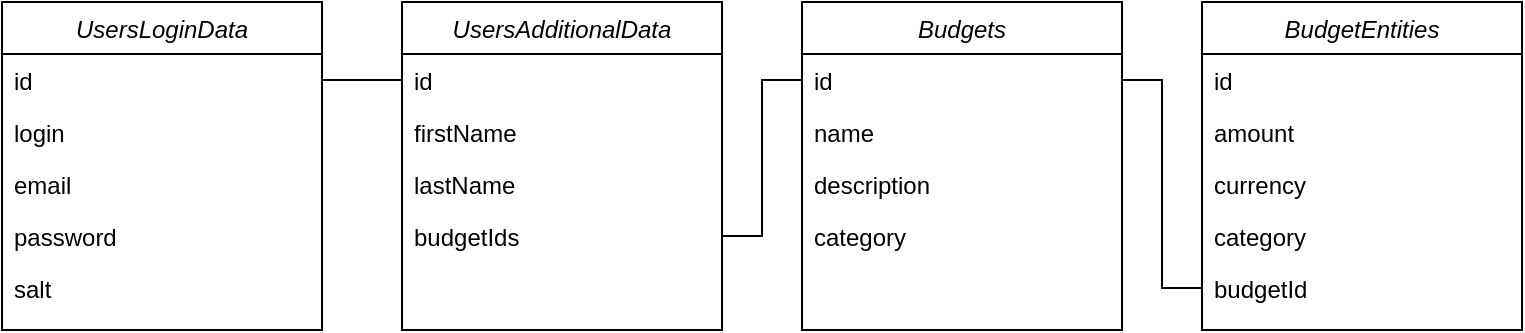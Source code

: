 <mxfile version="22.0.4" type="github">
  <diagram id="C5RBs43oDa-KdzZeNtuy" name="Page-1">
    <mxGraphModel dx="472" dy="740" grid="1" gridSize="10" guides="1" tooltips="1" connect="1" arrows="1" fold="1" page="1" pageScale="1" pageWidth="827" pageHeight="1169" math="0" shadow="0">
      <root>
        <mxCell id="WIyWlLk6GJQsqaUBKTNV-0" />
        <mxCell id="WIyWlLk6GJQsqaUBKTNV-1" parent="WIyWlLk6GJQsqaUBKTNV-0" />
        <mxCell id="s1AN9gt7SxBuQWO7JdoI-0" value="UsersLoginData" style="swimlane;fontStyle=2;align=center;verticalAlign=top;childLayout=stackLayout;horizontal=1;startSize=26;horizontalStack=0;resizeParent=1;resizeLast=0;collapsible=1;marginBottom=0;rounded=0;shadow=0;strokeWidth=1;" vertex="1" parent="WIyWlLk6GJQsqaUBKTNV-1">
          <mxGeometry x="40" y="40" width="160" height="164" as="geometry">
            <mxRectangle x="230" y="140" width="160" height="26" as="alternateBounds" />
          </mxGeometry>
        </mxCell>
        <mxCell id="s1AN9gt7SxBuQWO7JdoI-1" value="id" style="text;align=left;verticalAlign=top;spacingLeft=4;spacingRight=4;overflow=hidden;rotatable=0;points=[[0,0.5],[1,0.5]];portConstraint=eastwest;" vertex="1" parent="s1AN9gt7SxBuQWO7JdoI-0">
          <mxGeometry y="26" width="160" height="26" as="geometry" />
        </mxCell>
        <mxCell id="s1AN9gt7SxBuQWO7JdoI-2" value="login " style="text;align=left;verticalAlign=top;spacingLeft=4;spacingRight=4;overflow=hidden;rotatable=0;points=[[0,0.5],[1,0.5]];portConstraint=eastwest;rounded=0;shadow=0;html=0;" vertex="1" parent="s1AN9gt7SxBuQWO7JdoI-0">
          <mxGeometry y="52" width="160" height="26" as="geometry" />
        </mxCell>
        <mxCell id="s1AN9gt7SxBuQWO7JdoI-3" value="email" style="text;align=left;verticalAlign=top;spacingLeft=4;spacingRight=4;overflow=hidden;rotatable=0;points=[[0,0.5],[1,0.5]];portConstraint=eastwest;rounded=0;shadow=0;html=0;" vertex="1" parent="s1AN9gt7SxBuQWO7JdoI-0">
          <mxGeometry y="78" width="160" height="26" as="geometry" />
        </mxCell>
        <mxCell id="s1AN9gt7SxBuQWO7JdoI-6" value="password" style="text;align=left;verticalAlign=top;spacingLeft=4;spacingRight=4;overflow=hidden;rotatable=0;points=[[0,0.5],[1,0.5]];portConstraint=eastwest;rounded=0;shadow=0;html=0;" vertex="1" parent="s1AN9gt7SxBuQWO7JdoI-0">
          <mxGeometry y="104" width="160" height="26" as="geometry" />
        </mxCell>
        <mxCell id="s1AN9gt7SxBuQWO7JdoI-7" value="salt" style="text;align=left;verticalAlign=top;spacingLeft=4;spacingRight=4;overflow=hidden;rotatable=0;points=[[0,0.5],[1,0.5]];portConstraint=eastwest;rounded=0;shadow=0;html=0;" vertex="1" parent="s1AN9gt7SxBuQWO7JdoI-0">
          <mxGeometry y="130" width="160" height="26" as="geometry" />
        </mxCell>
        <mxCell id="s1AN9gt7SxBuQWO7JdoI-8" value="UsersAdditionalData" style="swimlane;fontStyle=2;align=center;verticalAlign=top;childLayout=stackLayout;horizontal=1;startSize=26;horizontalStack=0;resizeParent=1;resizeLast=0;collapsible=1;marginBottom=0;rounded=0;shadow=0;strokeWidth=1;" vertex="1" parent="WIyWlLk6GJQsqaUBKTNV-1">
          <mxGeometry x="240" y="40" width="160" height="164" as="geometry">
            <mxRectangle x="230" y="140" width="160" height="26" as="alternateBounds" />
          </mxGeometry>
        </mxCell>
        <mxCell id="s1AN9gt7SxBuQWO7JdoI-9" value="id" style="text;align=left;verticalAlign=top;spacingLeft=4;spacingRight=4;overflow=hidden;rotatable=0;points=[[0,0.5],[1,0.5]];portConstraint=eastwest;" vertex="1" parent="s1AN9gt7SxBuQWO7JdoI-8">
          <mxGeometry y="26" width="160" height="26" as="geometry" />
        </mxCell>
        <mxCell id="s1AN9gt7SxBuQWO7JdoI-10" value="firstName" style="text;align=left;verticalAlign=top;spacingLeft=4;spacingRight=4;overflow=hidden;rotatable=0;points=[[0,0.5],[1,0.5]];portConstraint=eastwest;rounded=0;shadow=0;html=0;" vertex="1" parent="s1AN9gt7SxBuQWO7JdoI-8">
          <mxGeometry y="52" width="160" height="26" as="geometry" />
        </mxCell>
        <mxCell id="s1AN9gt7SxBuQWO7JdoI-11" value="lastName" style="text;align=left;verticalAlign=top;spacingLeft=4;spacingRight=4;overflow=hidden;rotatable=0;points=[[0,0.5],[1,0.5]];portConstraint=eastwest;rounded=0;shadow=0;html=0;" vertex="1" parent="s1AN9gt7SxBuQWO7JdoI-8">
          <mxGeometry y="78" width="160" height="26" as="geometry" />
        </mxCell>
        <mxCell id="s1AN9gt7SxBuQWO7JdoI-12" value="budgetIds" style="text;align=left;verticalAlign=top;spacingLeft=4;spacingRight=4;overflow=hidden;rotatable=0;points=[[0,0.5],[1,0.5]];portConstraint=eastwest;rounded=0;shadow=0;html=0;" vertex="1" parent="s1AN9gt7SxBuQWO7JdoI-8">
          <mxGeometry y="104" width="160" height="26" as="geometry" />
        </mxCell>
        <mxCell id="s1AN9gt7SxBuQWO7JdoI-15" style="edgeStyle=orthogonalEdgeStyle;rounded=0;orthogonalLoop=1;jettySize=auto;html=1;exitX=0;exitY=0.5;exitDx=0;exitDy=0;endArrow=none;endFill=0;" edge="1" parent="WIyWlLk6GJQsqaUBKTNV-1" source="s1AN9gt7SxBuQWO7JdoI-9" target="s1AN9gt7SxBuQWO7JdoI-1">
          <mxGeometry relative="1" as="geometry" />
        </mxCell>
        <mxCell id="s1AN9gt7SxBuQWO7JdoI-16" value="BudgetEntities" style="swimlane;fontStyle=2;align=center;verticalAlign=top;childLayout=stackLayout;horizontal=1;startSize=26;horizontalStack=0;resizeParent=1;resizeLast=0;collapsible=1;marginBottom=0;rounded=0;shadow=0;strokeWidth=1;" vertex="1" parent="WIyWlLk6GJQsqaUBKTNV-1">
          <mxGeometry x="640" y="40" width="160" height="164" as="geometry">
            <mxRectangle x="230" y="140" width="160" height="26" as="alternateBounds" />
          </mxGeometry>
        </mxCell>
        <mxCell id="s1AN9gt7SxBuQWO7JdoI-17" value="id" style="text;align=left;verticalAlign=top;spacingLeft=4;spacingRight=4;overflow=hidden;rotatable=0;points=[[0,0.5],[1,0.5]];portConstraint=eastwest;" vertex="1" parent="s1AN9gt7SxBuQWO7JdoI-16">
          <mxGeometry y="26" width="160" height="26" as="geometry" />
        </mxCell>
        <mxCell id="s1AN9gt7SxBuQWO7JdoI-18" value="amount" style="text;align=left;verticalAlign=top;spacingLeft=4;spacingRight=4;overflow=hidden;rotatable=0;points=[[0,0.5],[1,0.5]];portConstraint=eastwest;rounded=0;shadow=0;html=0;" vertex="1" parent="s1AN9gt7SxBuQWO7JdoI-16">
          <mxGeometry y="52" width="160" height="26" as="geometry" />
        </mxCell>
        <mxCell id="s1AN9gt7SxBuQWO7JdoI-19" value="currency" style="text;align=left;verticalAlign=top;spacingLeft=4;spacingRight=4;overflow=hidden;rotatable=0;points=[[0,0.5],[1,0.5]];portConstraint=eastwest;rounded=0;shadow=0;html=0;" vertex="1" parent="s1AN9gt7SxBuQWO7JdoI-16">
          <mxGeometry y="78" width="160" height="26" as="geometry" />
        </mxCell>
        <mxCell id="s1AN9gt7SxBuQWO7JdoI-20" value="category" style="text;align=left;verticalAlign=top;spacingLeft=4;spacingRight=4;overflow=hidden;rotatable=0;points=[[0,0.5],[1,0.5]];portConstraint=eastwest;rounded=0;shadow=0;html=0;" vertex="1" parent="s1AN9gt7SxBuQWO7JdoI-16">
          <mxGeometry y="104" width="160" height="26" as="geometry" />
        </mxCell>
        <mxCell id="s1AN9gt7SxBuQWO7JdoI-27" value="budgetId" style="text;align=left;verticalAlign=top;spacingLeft=4;spacingRight=4;overflow=hidden;rotatable=0;points=[[0,0.5],[1,0.5]];portConstraint=eastwest;rounded=0;shadow=0;html=0;" vertex="1" parent="s1AN9gt7SxBuQWO7JdoI-16">
          <mxGeometry y="130" width="160" height="26" as="geometry" />
        </mxCell>
        <mxCell id="s1AN9gt7SxBuQWO7JdoI-22" value="Budgets" style="swimlane;fontStyle=2;align=center;verticalAlign=top;childLayout=stackLayout;horizontal=1;startSize=26;horizontalStack=0;resizeParent=1;resizeLast=0;collapsible=1;marginBottom=0;rounded=0;shadow=0;strokeWidth=1;" vertex="1" parent="WIyWlLk6GJQsqaUBKTNV-1">
          <mxGeometry x="440" y="40" width="160" height="164" as="geometry">
            <mxRectangle x="230" y="140" width="160" height="26" as="alternateBounds" />
          </mxGeometry>
        </mxCell>
        <mxCell id="s1AN9gt7SxBuQWO7JdoI-23" value="id" style="text;align=left;verticalAlign=top;spacingLeft=4;spacingRight=4;overflow=hidden;rotatable=0;points=[[0,0.5],[1,0.5]];portConstraint=eastwest;" vertex="1" parent="s1AN9gt7SxBuQWO7JdoI-22">
          <mxGeometry y="26" width="160" height="26" as="geometry" />
        </mxCell>
        <mxCell id="s1AN9gt7SxBuQWO7JdoI-24" value="name" style="text;align=left;verticalAlign=top;spacingLeft=4;spacingRight=4;overflow=hidden;rotatable=0;points=[[0,0.5],[1,0.5]];portConstraint=eastwest;rounded=0;shadow=0;html=0;" vertex="1" parent="s1AN9gt7SxBuQWO7JdoI-22">
          <mxGeometry y="52" width="160" height="26" as="geometry" />
        </mxCell>
        <mxCell id="s1AN9gt7SxBuQWO7JdoI-25" value="description" style="text;align=left;verticalAlign=top;spacingLeft=4;spacingRight=4;overflow=hidden;rotatable=0;points=[[0,0.5],[1,0.5]];portConstraint=eastwest;rounded=0;shadow=0;html=0;" vertex="1" parent="s1AN9gt7SxBuQWO7JdoI-22">
          <mxGeometry y="78" width="160" height="26" as="geometry" />
        </mxCell>
        <mxCell id="s1AN9gt7SxBuQWO7JdoI-26" value="category" style="text;align=left;verticalAlign=top;spacingLeft=4;spacingRight=4;overflow=hidden;rotatable=0;points=[[0,0.5],[1,0.5]];portConstraint=eastwest;rounded=0;shadow=0;html=0;" vertex="1" parent="s1AN9gt7SxBuQWO7JdoI-22">
          <mxGeometry y="104" width="160" height="26" as="geometry" />
        </mxCell>
        <mxCell id="s1AN9gt7SxBuQWO7JdoI-28" style="edgeStyle=orthogonalEdgeStyle;rounded=0;orthogonalLoop=1;jettySize=auto;html=1;exitX=0;exitY=0.5;exitDx=0;exitDy=0;entryX=1;entryY=0.5;entryDx=0;entryDy=0;endArrow=none;endFill=0;" edge="1" parent="WIyWlLk6GJQsqaUBKTNV-1" source="s1AN9gt7SxBuQWO7JdoI-23" target="s1AN9gt7SxBuQWO7JdoI-12">
          <mxGeometry relative="1" as="geometry" />
        </mxCell>
        <mxCell id="s1AN9gt7SxBuQWO7JdoI-29" style="edgeStyle=orthogonalEdgeStyle;rounded=0;orthogonalLoop=1;jettySize=auto;html=1;exitX=1;exitY=0.5;exitDx=0;exitDy=0;entryX=0;entryY=0.5;entryDx=0;entryDy=0;endArrow=none;endFill=0;" edge="1" parent="WIyWlLk6GJQsqaUBKTNV-1" source="s1AN9gt7SxBuQWO7JdoI-23" target="s1AN9gt7SxBuQWO7JdoI-27">
          <mxGeometry relative="1" as="geometry" />
        </mxCell>
      </root>
    </mxGraphModel>
  </diagram>
</mxfile>
